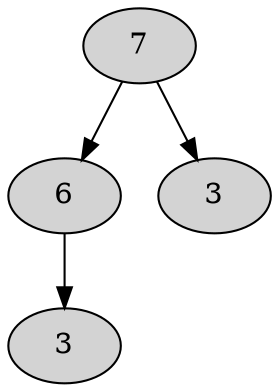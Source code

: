 digraph C {
  graph [ bgcolor="transparent" ];
  node [ style=filled ];

  A -> B
  A -> C
  B -> D

  A [label=7]
  B [label=6]
  C [label=3]
  D [label=3]
}

